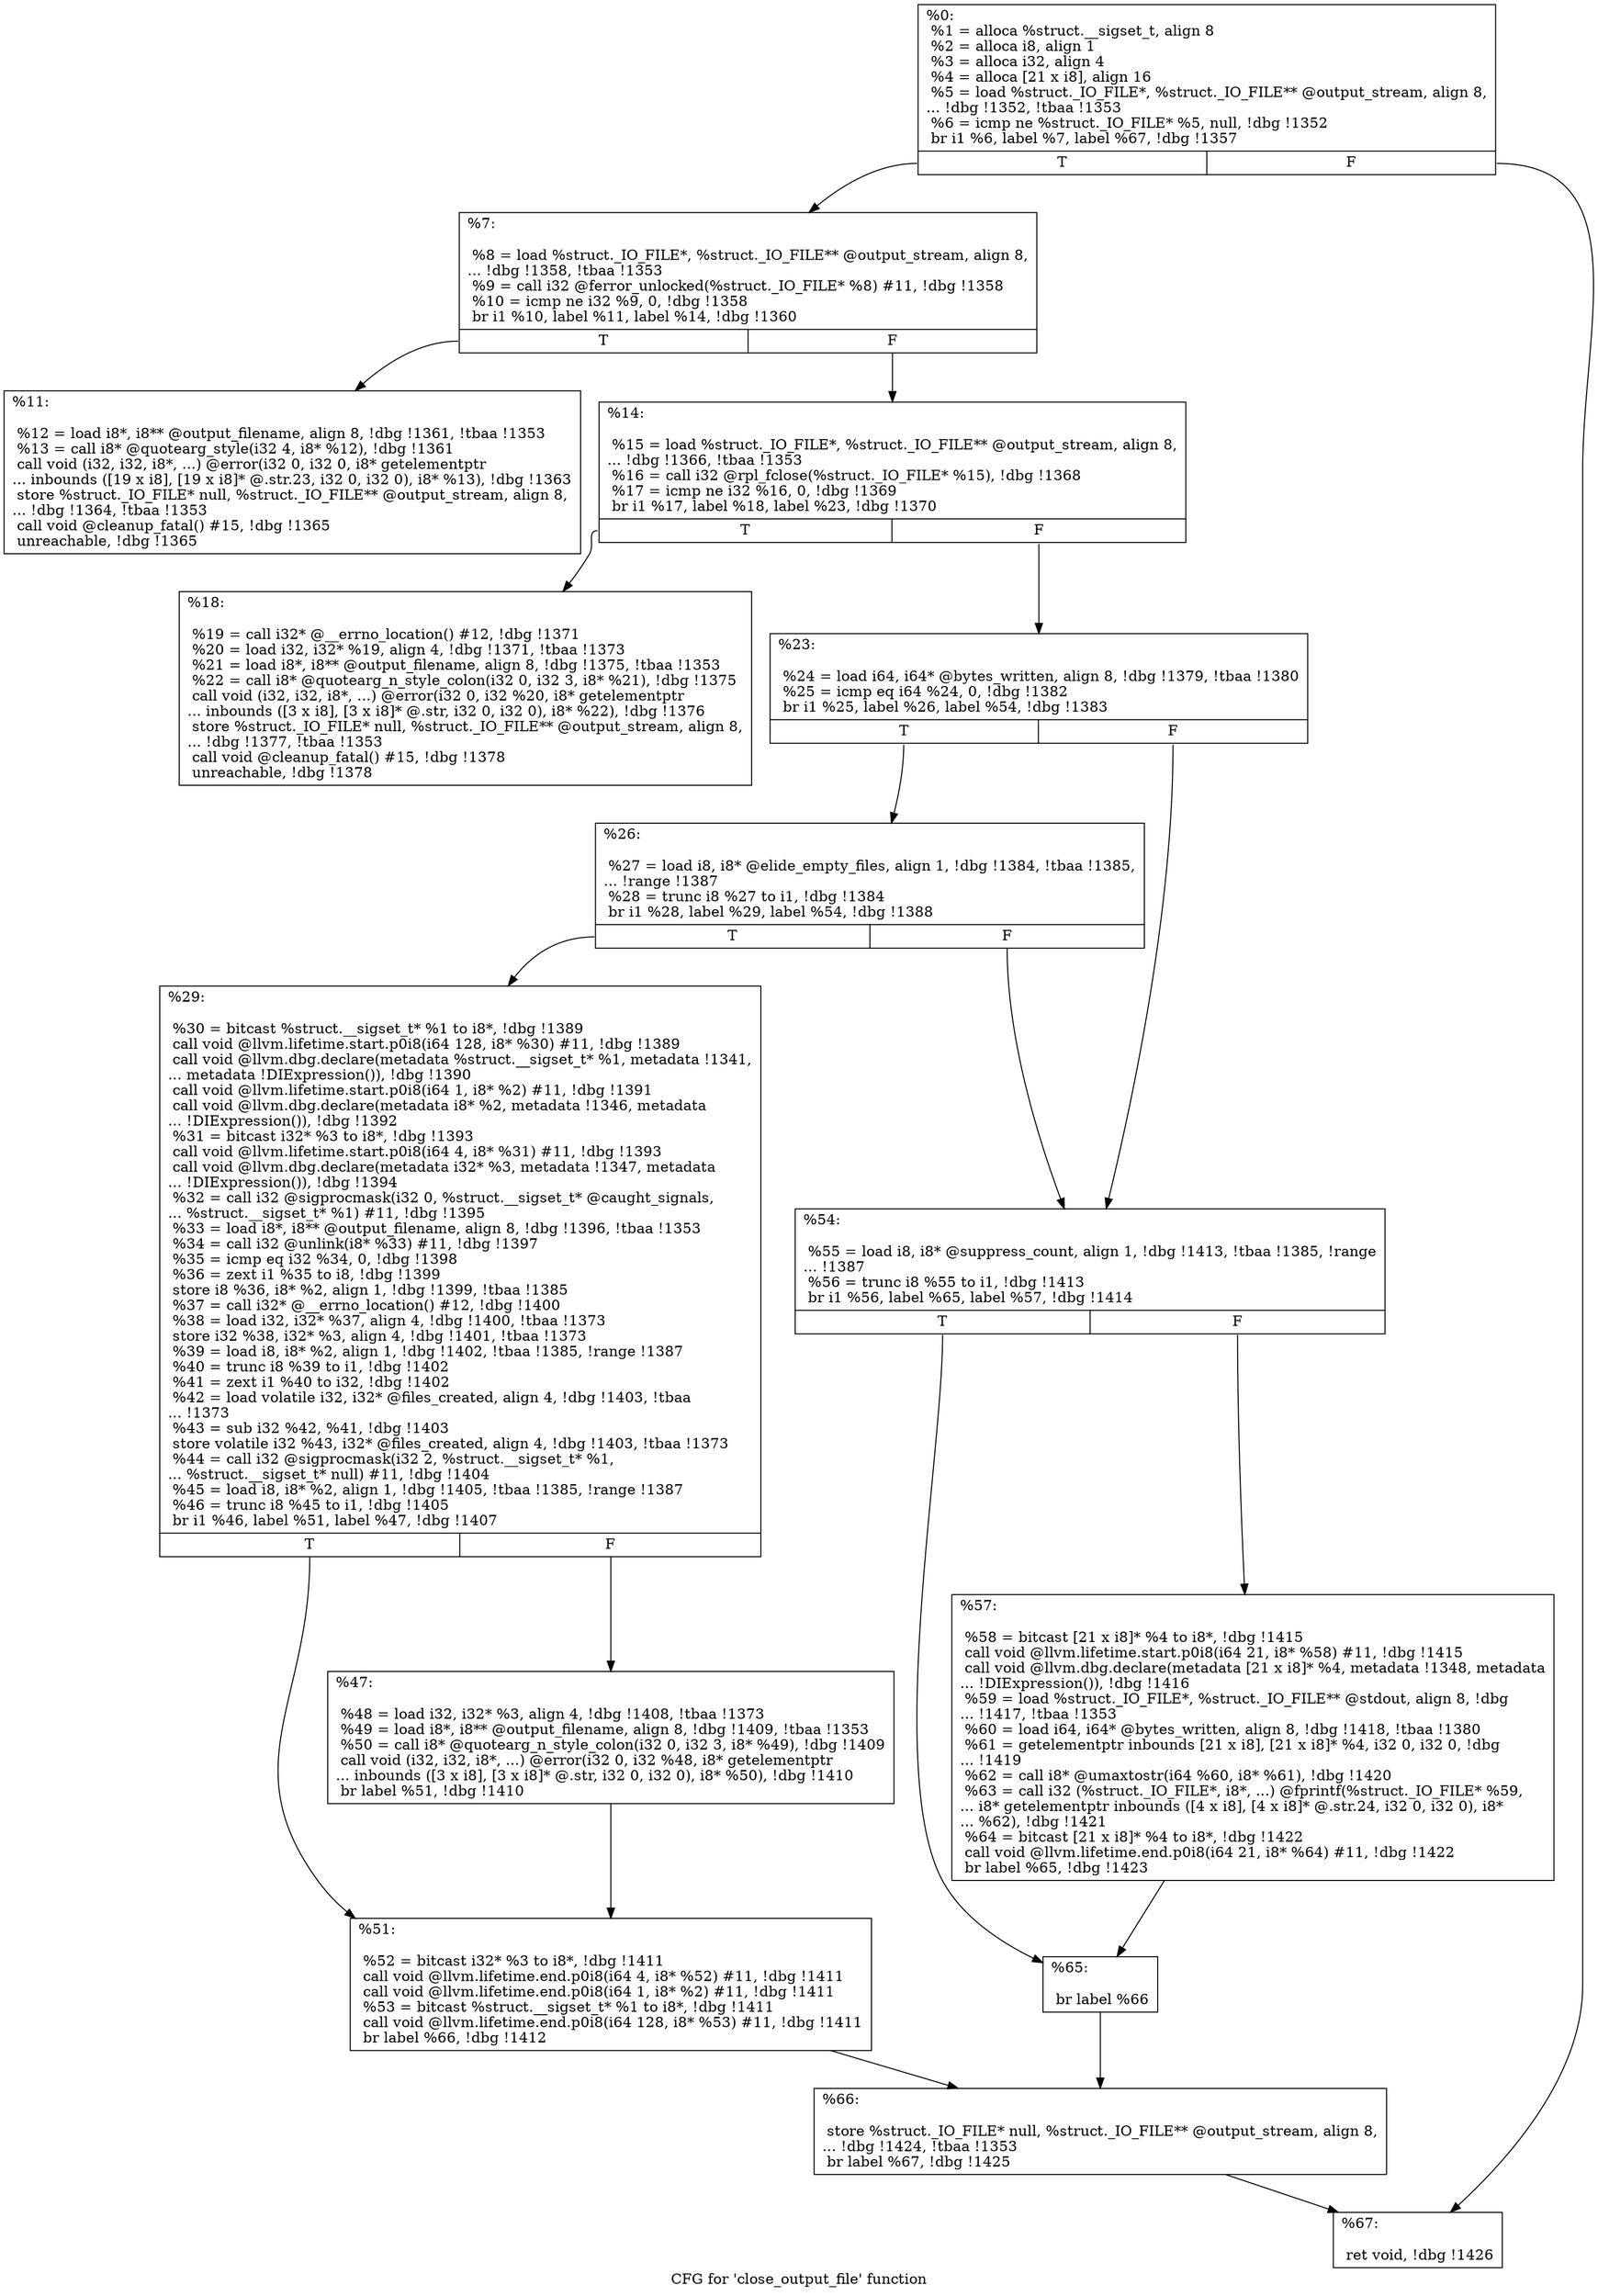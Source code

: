 digraph "CFG for 'close_output_file' function" {
	label="CFG for 'close_output_file' function";

	Node0x12b6fc0 [shape=record,label="{%0:\l  %1 = alloca %struct.__sigset_t, align 8\l  %2 = alloca i8, align 1\l  %3 = alloca i32, align 4\l  %4 = alloca [21 x i8], align 16\l  %5 = load %struct._IO_FILE*, %struct._IO_FILE** @output_stream, align 8,\l... !dbg !1352, !tbaa !1353\l  %6 = icmp ne %struct._IO_FILE* %5, null, !dbg !1352\l  br i1 %6, label %7, label %67, !dbg !1357\l|{<s0>T|<s1>F}}"];
	Node0x12b6fc0:s0 -> Node0x12ba450;
	Node0x12b6fc0:s1 -> Node0x12d39f0;
	Node0x12ba450 [shape=record,label="{%7:\l\l  %8 = load %struct._IO_FILE*, %struct._IO_FILE** @output_stream, align 8,\l... !dbg !1358, !tbaa !1353\l  %9 = call i32 @ferror_unlocked(%struct._IO_FILE* %8) #11, !dbg !1358\l  %10 = icmp ne i32 %9, 0, !dbg !1358\l  br i1 %10, label %11, label %14, !dbg !1360\l|{<s0>T|<s1>F}}"];
	Node0x12ba450:s0 -> Node0x12d3630;
	Node0x12ba450:s1 -> Node0x12d3680;
	Node0x12d3630 [shape=record,label="{%11:\l\l  %12 = load i8*, i8** @output_filename, align 8, !dbg !1361, !tbaa !1353\l  %13 = call i8* @quotearg_style(i32 4, i8* %12), !dbg !1361\l  call void (i32, i32, i8*, ...) @error(i32 0, i32 0, i8* getelementptr\l... inbounds ([19 x i8], [19 x i8]* @.str.23, i32 0, i32 0), i8* %13), !dbg !1363\l  store %struct._IO_FILE* null, %struct._IO_FILE** @output_stream, align 8,\l... !dbg !1364, !tbaa !1353\l  call void @cleanup_fatal() #15, !dbg !1365\l  unreachable, !dbg !1365\l}"];
	Node0x12d3680 [shape=record,label="{%14:\l\l  %15 = load %struct._IO_FILE*, %struct._IO_FILE** @output_stream, align 8,\l... !dbg !1366, !tbaa !1353\l  %16 = call i32 @rpl_fclose(%struct._IO_FILE* %15), !dbg !1368\l  %17 = icmp ne i32 %16, 0, !dbg !1369\l  br i1 %17, label %18, label %23, !dbg !1370\l|{<s0>T|<s1>F}}"];
	Node0x12d3680:s0 -> Node0x12d36d0;
	Node0x12d3680:s1 -> Node0x12d3720;
	Node0x12d36d0 [shape=record,label="{%18:\l\l  %19 = call i32* @__errno_location() #12, !dbg !1371\l  %20 = load i32, i32* %19, align 4, !dbg !1371, !tbaa !1373\l  %21 = load i8*, i8** @output_filename, align 8, !dbg !1375, !tbaa !1353\l  %22 = call i8* @quotearg_n_style_colon(i32 0, i32 3, i8* %21), !dbg !1375\l  call void (i32, i32, i8*, ...) @error(i32 0, i32 %20, i8* getelementptr\l... inbounds ([3 x i8], [3 x i8]* @.str, i32 0, i32 0), i8* %22), !dbg !1376\l  store %struct._IO_FILE* null, %struct._IO_FILE** @output_stream, align 8,\l... !dbg !1377, !tbaa !1353\l  call void @cleanup_fatal() #15, !dbg !1378\l  unreachable, !dbg !1378\l}"];
	Node0x12d3720 [shape=record,label="{%23:\l\l  %24 = load i64, i64* @bytes_written, align 8, !dbg !1379, !tbaa !1380\l  %25 = icmp eq i64 %24, 0, !dbg !1382\l  br i1 %25, label %26, label %54, !dbg !1383\l|{<s0>T|<s1>F}}"];
	Node0x12d3720:s0 -> Node0x12d3770;
	Node0x12d3720:s1 -> Node0x12d38b0;
	Node0x12d3770 [shape=record,label="{%26:\l\l  %27 = load i8, i8* @elide_empty_files, align 1, !dbg !1384, !tbaa !1385,\l... !range !1387\l  %28 = trunc i8 %27 to i1, !dbg !1384\l  br i1 %28, label %29, label %54, !dbg !1388\l|{<s0>T|<s1>F}}"];
	Node0x12d3770:s0 -> Node0x12d37c0;
	Node0x12d3770:s1 -> Node0x12d38b0;
	Node0x12d37c0 [shape=record,label="{%29:\l\l  %30 = bitcast %struct.__sigset_t* %1 to i8*, !dbg !1389\l  call void @llvm.lifetime.start.p0i8(i64 128, i8* %30) #11, !dbg !1389\l  call void @llvm.dbg.declare(metadata %struct.__sigset_t* %1, metadata !1341,\l... metadata !DIExpression()), !dbg !1390\l  call void @llvm.lifetime.start.p0i8(i64 1, i8* %2) #11, !dbg !1391\l  call void @llvm.dbg.declare(metadata i8* %2, metadata !1346, metadata\l... !DIExpression()), !dbg !1392\l  %31 = bitcast i32* %3 to i8*, !dbg !1393\l  call void @llvm.lifetime.start.p0i8(i64 4, i8* %31) #11, !dbg !1393\l  call void @llvm.dbg.declare(metadata i32* %3, metadata !1347, metadata\l... !DIExpression()), !dbg !1394\l  %32 = call i32 @sigprocmask(i32 0, %struct.__sigset_t* @caught_signals,\l... %struct.__sigset_t* %1) #11, !dbg !1395\l  %33 = load i8*, i8** @output_filename, align 8, !dbg !1396, !tbaa !1353\l  %34 = call i32 @unlink(i8* %33) #11, !dbg !1397\l  %35 = icmp eq i32 %34, 0, !dbg !1398\l  %36 = zext i1 %35 to i8, !dbg !1399\l  store i8 %36, i8* %2, align 1, !dbg !1399, !tbaa !1385\l  %37 = call i32* @__errno_location() #12, !dbg !1400\l  %38 = load i32, i32* %37, align 4, !dbg !1400, !tbaa !1373\l  store i32 %38, i32* %3, align 4, !dbg !1401, !tbaa !1373\l  %39 = load i8, i8* %2, align 1, !dbg !1402, !tbaa !1385, !range !1387\l  %40 = trunc i8 %39 to i1, !dbg !1402\l  %41 = zext i1 %40 to i32, !dbg !1402\l  %42 = load volatile i32, i32* @files_created, align 4, !dbg !1403, !tbaa\l... !1373\l  %43 = sub i32 %42, %41, !dbg !1403\l  store volatile i32 %43, i32* @files_created, align 4, !dbg !1403, !tbaa !1373\l  %44 = call i32 @sigprocmask(i32 2, %struct.__sigset_t* %1,\l... %struct.__sigset_t* null) #11, !dbg !1404\l  %45 = load i8, i8* %2, align 1, !dbg !1405, !tbaa !1385, !range !1387\l  %46 = trunc i8 %45 to i1, !dbg !1405\l  br i1 %46, label %51, label %47, !dbg !1407\l|{<s0>T|<s1>F}}"];
	Node0x12d37c0:s0 -> Node0x12d3860;
	Node0x12d37c0:s1 -> Node0x12d3810;
	Node0x12d3810 [shape=record,label="{%47:\l\l  %48 = load i32, i32* %3, align 4, !dbg !1408, !tbaa !1373\l  %49 = load i8*, i8** @output_filename, align 8, !dbg !1409, !tbaa !1353\l  %50 = call i8* @quotearg_n_style_colon(i32 0, i32 3, i8* %49), !dbg !1409\l  call void (i32, i32, i8*, ...) @error(i32 0, i32 %48, i8* getelementptr\l... inbounds ([3 x i8], [3 x i8]* @.str, i32 0, i32 0), i8* %50), !dbg !1410\l  br label %51, !dbg !1410\l}"];
	Node0x12d3810 -> Node0x12d3860;
	Node0x12d3860 [shape=record,label="{%51:\l\l  %52 = bitcast i32* %3 to i8*, !dbg !1411\l  call void @llvm.lifetime.end.p0i8(i64 4, i8* %52) #11, !dbg !1411\l  call void @llvm.lifetime.end.p0i8(i64 1, i8* %2) #11, !dbg !1411\l  %53 = bitcast %struct.__sigset_t* %1 to i8*, !dbg !1411\l  call void @llvm.lifetime.end.p0i8(i64 128, i8* %53) #11, !dbg !1411\l  br label %66, !dbg !1412\l}"];
	Node0x12d3860 -> Node0x12d39a0;
	Node0x12d38b0 [shape=record,label="{%54:\l\l  %55 = load i8, i8* @suppress_count, align 1, !dbg !1413, !tbaa !1385, !range\l... !1387\l  %56 = trunc i8 %55 to i1, !dbg !1413\l  br i1 %56, label %65, label %57, !dbg !1414\l|{<s0>T|<s1>F}}"];
	Node0x12d38b0:s0 -> Node0x12d3950;
	Node0x12d38b0:s1 -> Node0x12d3900;
	Node0x12d3900 [shape=record,label="{%57:\l\l  %58 = bitcast [21 x i8]* %4 to i8*, !dbg !1415\l  call void @llvm.lifetime.start.p0i8(i64 21, i8* %58) #11, !dbg !1415\l  call void @llvm.dbg.declare(metadata [21 x i8]* %4, metadata !1348, metadata\l... !DIExpression()), !dbg !1416\l  %59 = load %struct._IO_FILE*, %struct._IO_FILE** @stdout, align 8, !dbg\l... !1417, !tbaa !1353\l  %60 = load i64, i64* @bytes_written, align 8, !dbg !1418, !tbaa !1380\l  %61 = getelementptr inbounds [21 x i8], [21 x i8]* %4, i32 0, i32 0, !dbg\l... !1419\l  %62 = call i8* @umaxtostr(i64 %60, i8* %61), !dbg !1420\l  %63 = call i32 (%struct._IO_FILE*, i8*, ...) @fprintf(%struct._IO_FILE* %59,\l... i8* getelementptr inbounds ([4 x i8], [4 x i8]* @.str.24, i32 0, i32 0), i8*\l... %62), !dbg !1421\l  %64 = bitcast [21 x i8]* %4 to i8*, !dbg !1422\l  call void @llvm.lifetime.end.p0i8(i64 21, i8* %64) #11, !dbg !1422\l  br label %65, !dbg !1423\l}"];
	Node0x12d3900 -> Node0x12d3950;
	Node0x12d3950 [shape=record,label="{%65:\l\l  br label %66\l}"];
	Node0x12d3950 -> Node0x12d39a0;
	Node0x12d39a0 [shape=record,label="{%66:\l\l  store %struct._IO_FILE* null, %struct._IO_FILE** @output_stream, align 8,\l... !dbg !1424, !tbaa !1353\l  br label %67, !dbg !1425\l}"];
	Node0x12d39a0 -> Node0x12d39f0;
	Node0x12d39f0 [shape=record,label="{%67:\l\l  ret void, !dbg !1426\l}"];
}
